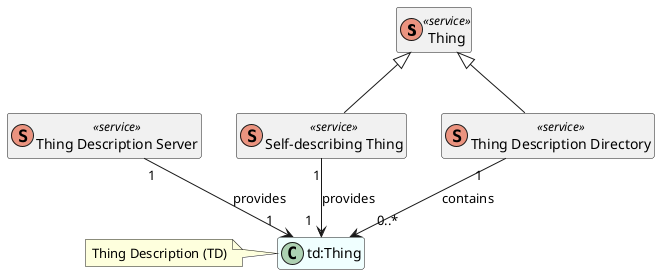 @startuml exploration-class-diagram
/' global configurations '/
hide methods
hide members

class Thing <<(S,#eb937f) service>>
together {
    class Server as "Thing Description Server" <<(S,#eb937f) service>>
    class SelfDesc as "Self-describing Thing" <<(S,#eb937f) service>>
    class Directory as "Thing Description Directory" <<(S,#eb937f) service>>
}

class TD as "td:Thing" #Azure
note left: Thing Description (TD)

/' relations '/
Thing <|-- SelfDesc
Thing <|-- Directory
SelfDesc "1" --> "1  " TD: provides
Server "1" --> "1  " TD: provides
Directory "1   " --> "   0..*" TD: contains


@enduml
